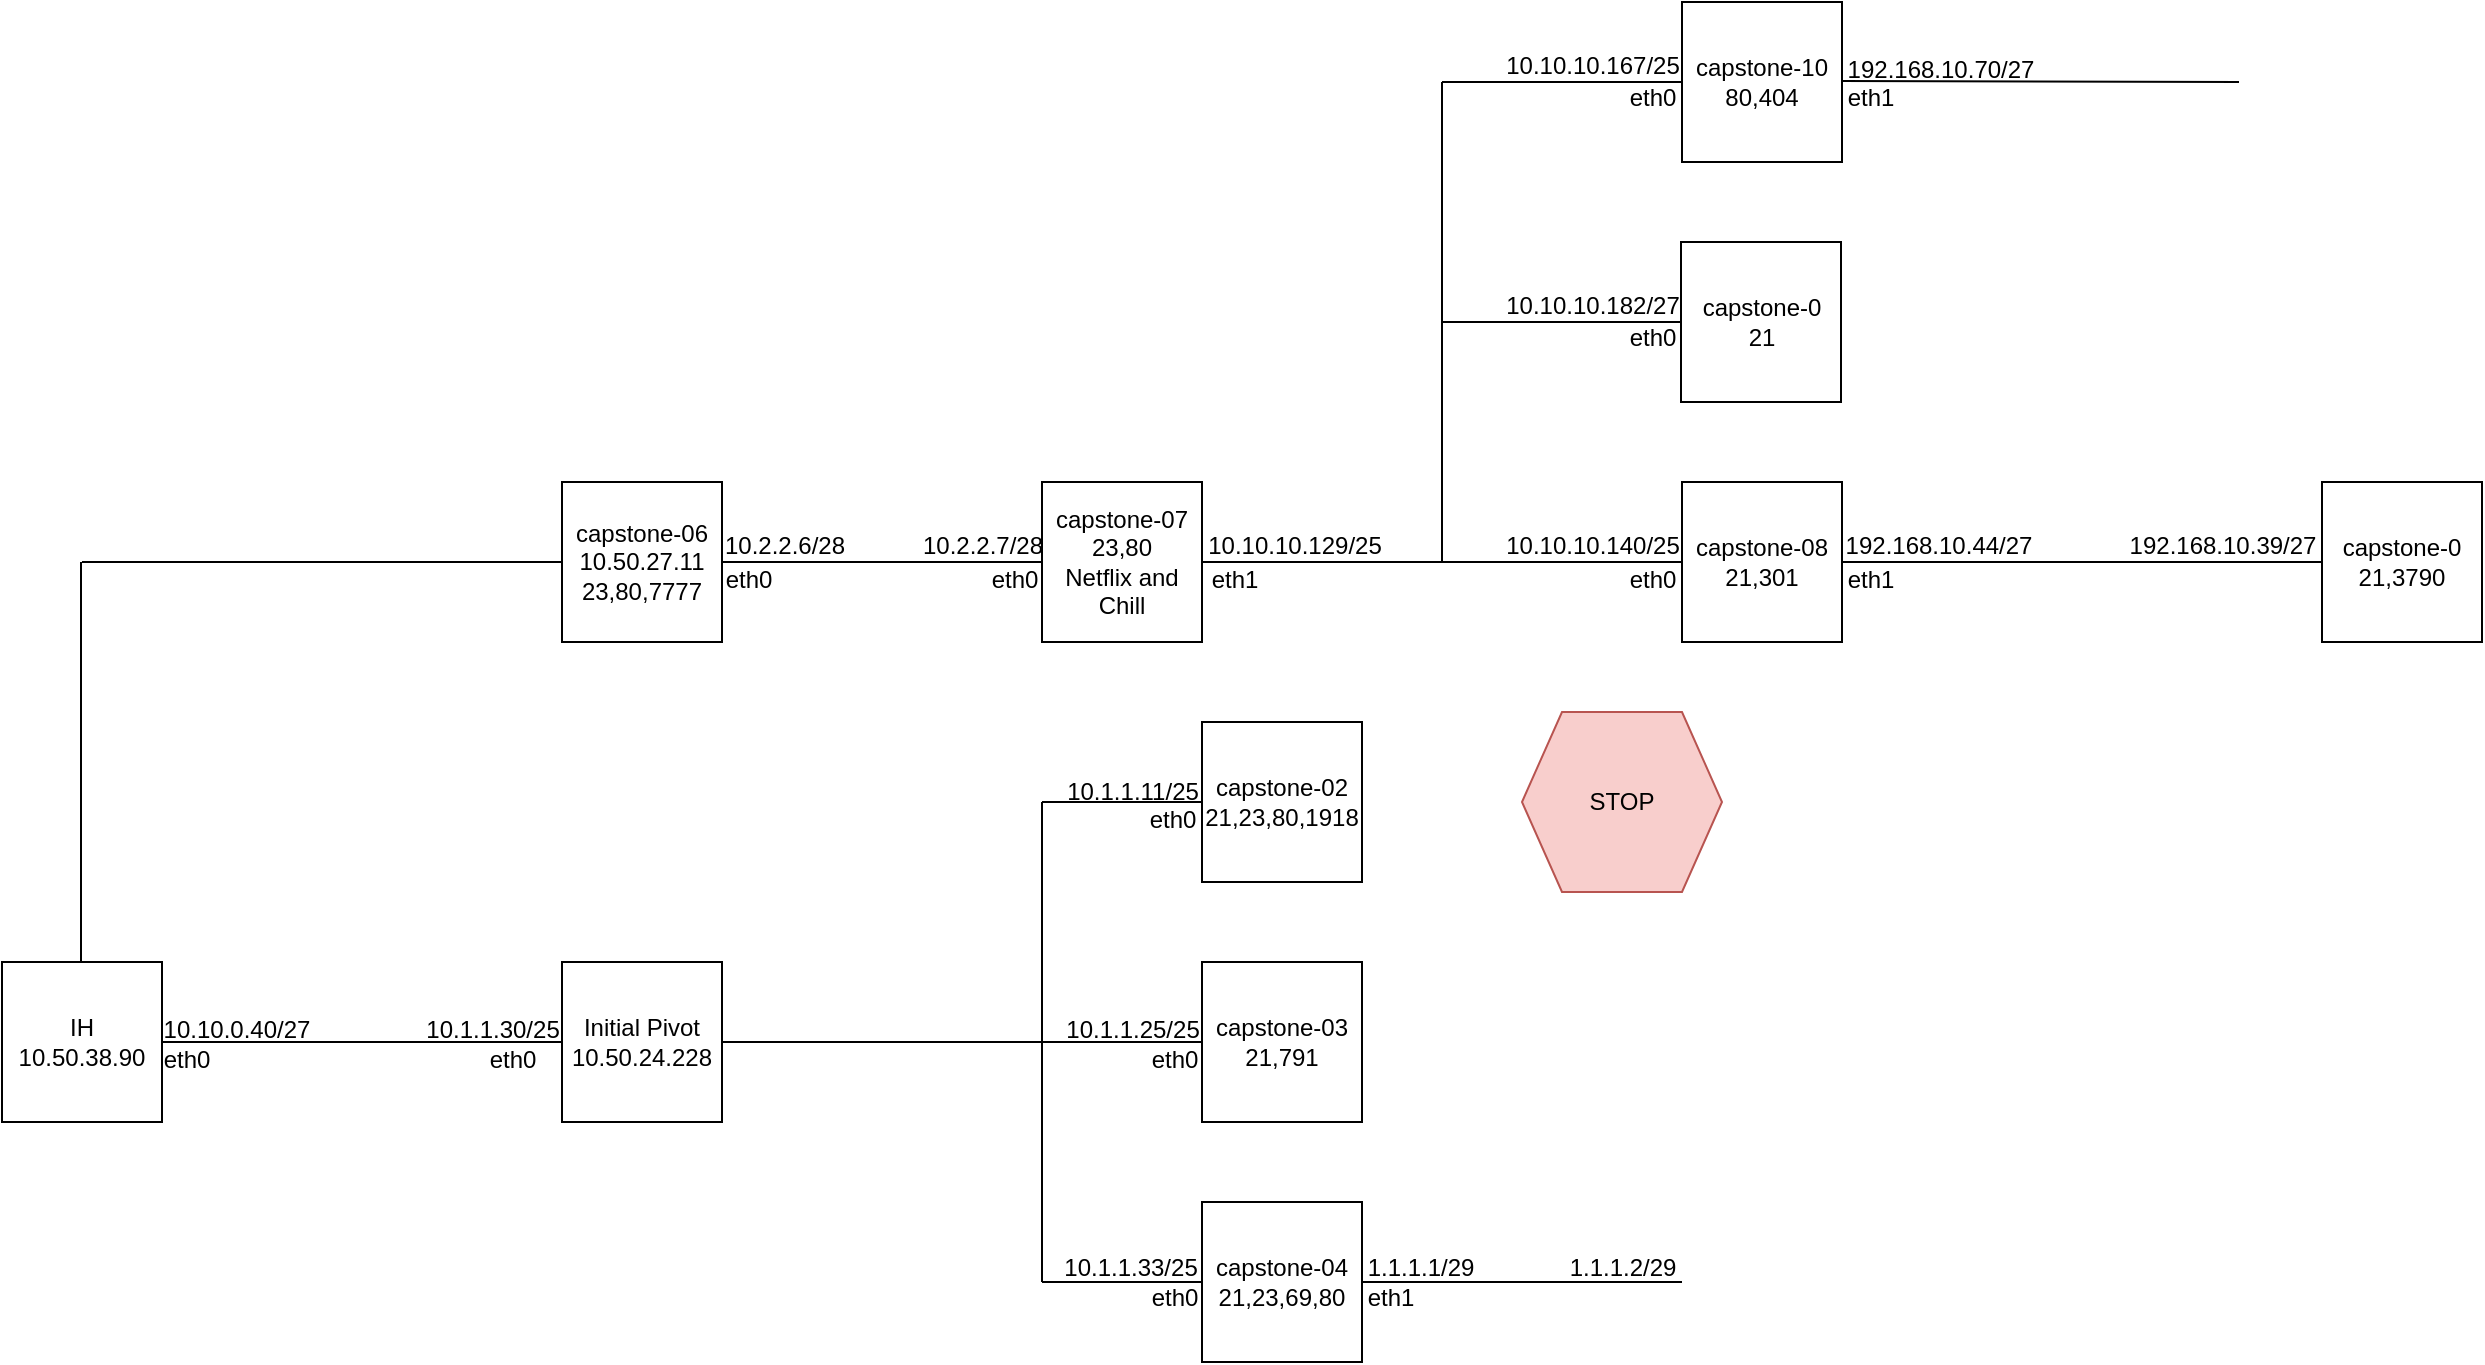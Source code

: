 <mxfile version="20.0.2" type="github">
  <diagram id="9iPvs14uS1EhfAJtTvNM" name="Page-1">
    <mxGraphModel dx="694" dy="1172" grid="1" gridSize="10" guides="1" tooltips="1" connect="1" arrows="1" fold="1" page="0" pageScale="1" pageWidth="850" pageHeight="1100" math="0" shadow="0">
      <root>
        <mxCell id="0" />
        <mxCell id="1" parent="0" />
        <mxCell id="XnRajPawo_5PjmVeQMUp-1" value="IH&lt;br&gt;10.50.38.90" style="whiteSpace=wrap;html=1;aspect=fixed;" vertex="1" parent="1">
          <mxGeometry x="120" y="320" width="80" height="80" as="geometry" />
        </mxCell>
        <mxCell id="XnRajPawo_5PjmVeQMUp-2" value="Initial Pivot&lt;br&gt;10.50.24.228" style="whiteSpace=wrap;html=1;aspect=fixed;" vertex="1" parent="1">
          <mxGeometry x="400" y="320" width="80" height="80" as="geometry" />
        </mxCell>
        <mxCell id="XnRajPawo_5PjmVeQMUp-3" value="" style="endArrow=none;html=1;rounded=0;exitX=1;exitY=0.5;exitDx=0;exitDy=0;entryX=0;entryY=0.5;entryDx=0;entryDy=0;" edge="1" parent="1" source="XnRajPawo_5PjmVeQMUp-1" target="XnRajPawo_5PjmVeQMUp-2">
          <mxGeometry width="50" height="50" relative="1" as="geometry">
            <mxPoint x="250" y="330" as="sourcePoint" />
            <mxPoint x="300" y="280" as="targetPoint" />
          </mxGeometry>
        </mxCell>
        <mxCell id="XnRajPawo_5PjmVeQMUp-4" value="10.10.0.40/27" style="text;html=1;align=center;verticalAlign=middle;resizable=0;points=[];autosize=1;strokeColor=none;fillColor=none;" vertex="1" parent="1">
          <mxGeometry x="187" y="339" width="100" height="30" as="geometry" />
        </mxCell>
        <mxCell id="XnRajPawo_5PjmVeQMUp-5" value="eth0" style="text;html=1;align=center;verticalAlign=middle;resizable=0;points=[];autosize=1;strokeColor=none;fillColor=none;" vertex="1" parent="1">
          <mxGeometry x="187" y="354" width="50" height="30" as="geometry" />
        </mxCell>
        <mxCell id="XnRajPawo_5PjmVeQMUp-7" value="10.1.1.30/25" style="text;html=1;align=center;verticalAlign=middle;resizable=0;points=[];autosize=1;strokeColor=none;fillColor=none;" vertex="1" parent="1">
          <mxGeometry x="320" y="339" width="90" height="30" as="geometry" />
        </mxCell>
        <mxCell id="XnRajPawo_5PjmVeQMUp-8" value="eth0" style="text;html=1;align=center;verticalAlign=middle;resizable=0;points=[];autosize=1;strokeColor=none;fillColor=none;" vertex="1" parent="1">
          <mxGeometry x="350" y="354" width="50" height="30" as="geometry" />
        </mxCell>
        <mxCell id="XnRajPawo_5PjmVeQMUp-18" value="" style="endArrow=none;html=1;rounded=0;entryX=0;entryY=0.5;entryDx=0;entryDy=0;" edge="1" parent="1" target="XnRajPawo_5PjmVeQMUp-63">
          <mxGeometry width="50" height="50" relative="1" as="geometry">
            <mxPoint x="480" y="360" as="sourcePoint" />
            <mxPoint x="640" y="360" as="targetPoint" />
          </mxGeometry>
        </mxCell>
        <mxCell id="XnRajPawo_5PjmVeQMUp-62" value="capstone-02&lt;br&gt;21,23,80,1918" style="whiteSpace=wrap;html=1;aspect=fixed;" vertex="1" parent="1">
          <mxGeometry x="720" y="200" width="80" height="80" as="geometry" />
        </mxCell>
        <mxCell id="XnRajPawo_5PjmVeQMUp-63" value="capstone-03&lt;br&gt;21,791" style="whiteSpace=wrap;html=1;aspect=fixed;" vertex="1" parent="1">
          <mxGeometry x="720" y="320" width="80" height="80" as="geometry" />
        </mxCell>
        <mxCell id="XnRajPawo_5PjmVeQMUp-64" value="capstone-04&lt;br&gt;21,23,69,80" style="whiteSpace=wrap;html=1;aspect=fixed;" vertex="1" parent="1">
          <mxGeometry x="720" y="440" width="80" height="80" as="geometry" />
        </mxCell>
        <mxCell id="XnRajPawo_5PjmVeQMUp-65" value="" style="endArrow=none;html=1;rounded=0;" edge="1" parent="1">
          <mxGeometry width="50" height="50" relative="1" as="geometry">
            <mxPoint x="640" y="240" as="sourcePoint" />
            <mxPoint x="720" y="240" as="targetPoint" />
          </mxGeometry>
        </mxCell>
        <mxCell id="XnRajPawo_5PjmVeQMUp-66" value="" style="endArrow=none;html=1;rounded=0;" edge="1" parent="1">
          <mxGeometry width="50" height="50" relative="1" as="geometry">
            <mxPoint x="640" y="480" as="sourcePoint" />
            <mxPoint x="720" y="480" as="targetPoint" />
          </mxGeometry>
        </mxCell>
        <mxCell id="XnRajPawo_5PjmVeQMUp-67" value="" style="endArrow=none;html=1;rounded=0;" edge="1" parent="1">
          <mxGeometry width="50" height="50" relative="1" as="geometry">
            <mxPoint x="640" y="480" as="sourcePoint" />
            <mxPoint x="640" y="240" as="targetPoint" />
          </mxGeometry>
        </mxCell>
        <mxCell id="XnRajPawo_5PjmVeQMUp-68" value="STOP" style="shape=hexagon;perimeter=hexagonPerimeter2;whiteSpace=wrap;html=1;fixedSize=1;fillColor=#f8cecc;strokeColor=#b85450;" vertex="1" parent="1">
          <mxGeometry x="880" y="195" width="100" height="90" as="geometry" />
        </mxCell>
        <mxCell id="XnRajPawo_5PjmVeQMUp-70" value="10.1.1.11/25" style="text;html=1;align=center;verticalAlign=middle;resizable=0;points=[];autosize=1;strokeColor=none;fillColor=none;" vertex="1" parent="1">
          <mxGeometry x="640" y="220" width="90" height="30" as="geometry" />
        </mxCell>
        <mxCell id="XnRajPawo_5PjmVeQMUp-71" value="eth0" style="text;html=1;align=center;verticalAlign=middle;resizable=0;points=[];autosize=1;strokeColor=none;fillColor=none;" vertex="1" parent="1">
          <mxGeometry x="680" y="234" width="50" height="30" as="geometry" />
        </mxCell>
        <mxCell id="XnRajPawo_5PjmVeQMUp-72" value="eth0" style="text;html=1;align=center;verticalAlign=middle;resizable=0;points=[];autosize=1;strokeColor=none;fillColor=none;" vertex="1" parent="1">
          <mxGeometry x="681" y="354" width="50" height="30" as="geometry" />
        </mxCell>
        <mxCell id="XnRajPawo_5PjmVeQMUp-73" value="eth0" style="text;html=1;align=center;verticalAlign=middle;resizable=0;points=[];autosize=1;strokeColor=none;fillColor=none;" vertex="1" parent="1">
          <mxGeometry x="681" y="473" width="50" height="30" as="geometry" />
        </mxCell>
        <mxCell id="XnRajPawo_5PjmVeQMUp-74" value="10.1.1.25/25" style="text;html=1;align=center;verticalAlign=middle;resizable=0;points=[];autosize=1;strokeColor=none;fillColor=none;" vertex="1" parent="1">
          <mxGeometry x="640" y="339" width="90" height="30" as="geometry" />
        </mxCell>
        <mxCell id="XnRajPawo_5PjmVeQMUp-75" value="10.1.1.33/25" style="text;html=1;align=center;verticalAlign=middle;resizable=0;points=[];autosize=1;strokeColor=none;fillColor=none;" vertex="1" parent="1">
          <mxGeometry x="639" y="458" width="90" height="30" as="geometry" />
        </mxCell>
        <mxCell id="XnRajPawo_5PjmVeQMUp-76" value="" style="endArrow=none;html=1;rounded=0;" edge="1" parent="1">
          <mxGeometry width="50" height="50" relative="1" as="geometry">
            <mxPoint x="800" y="480" as="sourcePoint" />
            <mxPoint x="960" y="480" as="targetPoint" />
          </mxGeometry>
        </mxCell>
        <mxCell id="XnRajPawo_5PjmVeQMUp-77" value="1.1.1.1/29" style="text;html=1;align=center;verticalAlign=middle;resizable=0;points=[];autosize=1;strokeColor=none;fillColor=none;" vertex="1" parent="1">
          <mxGeometry x="789" y="458" width="80" height="30" as="geometry" />
        </mxCell>
        <mxCell id="XnRajPawo_5PjmVeQMUp-78" value="eth1" style="text;html=1;align=center;verticalAlign=middle;resizable=0;points=[];autosize=1;strokeColor=none;fillColor=none;" vertex="1" parent="1">
          <mxGeometry x="789" y="473" width="50" height="30" as="geometry" />
        </mxCell>
        <mxCell id="XnRajPawo_5PjmVeQMUp-79" value="1.1.1.2/29" style="text;html=1;align=center;verticalAlign=middle;resizable=0;points=[];autosize=1;strokeColor=none;fillColor=none;" vertex="1" parent="1">
          <mxGeometry x="890" y="458" width="80" height="30" as="geometry" />
        </mxCell>
        <mxCell id="XnRajPawo_5PjmVeQMUp-80" value="capstone-06&lt;br&gt;&lt;span style=&quot;&quot;&gt;10.50.27.11&lt;/span&gt;&lt;br&gt;23,80,7777" style="whiteSpace=wrap;html=1;aspect=fixed;" vertex="1" parent="1">
          <mxGeometry x="400" y="80" width="80" height="80" as="geometry" />
        </mxCell>
        <mxCell id="XnRajPawo_5PjmVeQMUp-82" value="eth0" style="text;html=1;align=center;verticalAlign=middle;resizable=0;points=[];autosize=1;strokeColor=none;fillColor=none;" vertex="1" parent="1">
          <mxGeometry x="468" y="114" width="50" height="30" as="geometry" />
        </mxCell>
        <mxCell id="XnRajPawo_5PjmVeQMUp-83" value="10.2.2.6/28" style="text;html=1;align=center;verticalAlign=middle;resizable=0;points=[];autosize=1;strokeColor=none;fillColor=none;" vertex="1" parent="1">
          <mxGeometry x="471" y="97" width="80" height="30" as="geometry" />
        </mxCell>
        <mxCell id="XnRajPawo_5PjmVeQMUp-84" value="" style="endArrow=none;html=1;rounded=0;" edge="1" parent="1">
          <mxGeometry width="50" height="50" relative="1" as="geometry">
            <mxPoint x="159.5" y="320" as="sourcePoint" />
            <mxPoint x="159.5" y="120" as="targetPoint" />
          </mxGeometry>
        </mxCell>
        <mxCell id="XnRajPawo_5PjmVeQMUp-85" value="" style="endArrow=none;html=1;rounded=0;entryX=0;entryY=0.5;entryDx=0;entryDy=0;" edge="1" parent="1" target="XnRajPawo_5PjmVeQMUp-80">
          <mxGeometry width="50" height="50" relative="1" as="geometry">
            <mxPoint x="160" y="120" as="sourcePoint" />
            <mxPoint x="390" y="120" as="targetPoint" />
          </mxGeometry>
        </mxCell>
        <mxCell id="XnRajPawo_5PjmVeQMUp-86" value="" style="endArrow=none;html=1;rounded=0;" edge="1" parent="1">
          <mxGeometry width="50" height="50" relative="1" as="geometry">
            <mxPoint x="480" y="120" as="sourcePoint" />
            <mxPoint x="640" y="120" as="targetPoint" />
          </mxGeometry>
        </mxCell>
        <mxCell id="XnRajPawo_5PjmVeQMUp-87" value="capstone-07&lt;br&gt;23,80&lt;br&gt;Netflix and Chill" style="whiteSpace=wrap;html=1;aspect=fixed;" vertex="1" parent="1">
          <mxGeometry x="640" y="80" width="80" height="80" as="geometry" />
        </mxCell>
        <mxCell id="XnRajPawo_5PjmVeQMUp-88" value="10.2.2.7/28" style="text;html=1;align=center;verticalAlign=middle;resizable=0;points=[];autosize=1;strokeColor=none;fillColor=none;" vertex="1" parent="1">
          <mxGeometry x="570" y="97" width="80" height="30" as="geometry" />
        </mxCell>
        <mxCell id="XnRajPawo_5PjmVeQMUp-89" value="eth0" style="text;html=1;align=center;verticalAlign=middle;resizable=0;points=[];autosize=1;strokeColor=none;fillColor=none;" vertex="1" parent="1">
          <mxGeometry x="601" y="114" width="50" height="30" as="geometry" />
        </mxCell>
        <mxCell id="XnRajPawo_5PjmVeQMUp-90" value="" style="endArrow=none;html=1;rounded=0;entryX=0;entryY=0.5;entryDx=0;entryDy=0;" edge="1" parent="1" target="XnRajPawo_5PjmVeQMUp-95">
          <mxGeometry width="50" height="50" relative="1" as="geometry">
            <mxPoint x="720" y="120" as="sourcePoint" />
            <mxPoint x="880" y="120" as="targetPoint" />
          </mxGeometry>
        </mxCell>
        <mxCell id="XnRajPawo_5PjmVeQMUp-91" value="10.10.10.129/25" style="text;html=1;align=center;verticalAlign=middle;resizable=0;points=[];autosize=1;strokeColor=none;fillColor=none;" vertex="1" parent="1">
          <mxGeometry x="711" y="97" width="110" height="30" as="geometry" />
        </mxCell>
        <mxCell id="XnRajPawo_5PjmVeQMUp-92" value="eth1" style="text;html=1;align=center;verticalAlign=middle;resizable=0;points=[];autosize=1;strokeColor=none;fillColor=none;" vertex="1" parent="1">
          <mxGeometry x="711" y="114" width="50" height="30" as="geometry" />
        </mxCell>
        <mxCell id="XnRajPawo_5PjmVeQMUp-95" value="capstone-08&lt;br&gt;21,301" style="whiteSpace=wrap;html=1;aspect=fixed;" vertex="1" parent="1">
          <mxGeometry x="960" y="80" width="80" height="80" as="geometry" />
        </mxCell>
        <mxCell id="XnRajPawo_5PjmVeQMUp-96" value="10.10.10.140/25" style="text;html=1;align=center;verticalAlign=middle;resizable=0;points=[];autosize=1;strokeColor=none;fillColor=none;" vertex="1" parent="1">
          <mxGeometry x="860" y="97" width="110" height="30" as="geometry" />
        </mxCell>
        <mxCell id="XnRajPawo_5PjmVeQMUp-97" value="eth0" style="text;html=1;align=center;verticalAlign=middle;resizable=0;points=[];autosize=1;strokeColor=none;fillColor=none;" vertex="1" parent="1">
          <mxGeometry x="920" y="114" width="50" height="30" as="geometry" />
        </mxCell>
        <mxCell id="XnRajPawo_5PjmVeQMUp-98" value="eth1" style="text;html=1;align=center;verticalAlign=middle;resizable=0;points=[];autosize=1;strokeColor=none;fillColor=none;" vertex="1" parent="1">
          <mxGeometry x="1029" y="114" width="50" height="30" as="geometry" />
        </mxCell>
        <mxCell id="XnRajPawo_5PjmVeQMUp-100" value="" style="endArrow=none;html=1;rounded=0;" edge="1" parent="1">
          <mxGeometry width="50" height="50" relative="1" as="geometry">
            <mxPoint x="1040" y="120" as="sourcePoint" />
            <mxPoint x="1280" y="120" as="targetPoint" />
          </mxGeometry>
        </mxCell>
        <mxCell id="XnRajPawo_5PjmVeQMUp-101" value="192.168.10.44/27" style="text;html=1;align=center;verticalAlign=middle;resizable=0;points=[];autosize=1;strokeColor=none;fillColor=none;" vertex="1" parent="1">
          <mxGeometry x="1028" y="97" width="120" height="30" as="geometry" />
        </mxCell>
        <mxCell id="XnRajPawo_5PjmVeQMUp-102" value="192.168.10.39/27" style="text;html=1;align=center;verticalAlign=middle;resizable=0;points=[];autosize=1;strokeColor=none;fillColor=none;" vertex="1" parent="1">
          <mxGeometry x="1170" y="97" width="120" height="30" as="geometry" />
        </mxCell>
        <mxCell id="XnRajPawo_5PjmVeQMUp-103" value="capstone-0&lt;br&gt;21,3790" style="whiteSpace=wrap;html=1;aspect=fixed;" vertex="1" parent="1">
          <mxGeometry x="1280" y="80" width="80" height="80" as="geometry" />
        </mxCell>
        <mxCell id="XnRajPawo_5PjmVeQMUp-104" value="capstone-0&lt;br&gt;21" style="whiteSpace=wrap;html=1;aspect=fixed;" vertex="1" parent="1">
          <mxGeometry x="959.5" y="-40" width="80" height="80" as="geometry" />
        </mxCell>
        <mxCell id="XnRajPawo_5PjmVeQMUp-105" value="10.10.10.182/27" style="text;html=1;align=center;verticalAlign=middle;resizable=0;points=[];autosize=1;strokeColor=none;fillColor=none;" vertex="1" parent="1">
          <mxGeometry x="860" y="-23" width="110" height="30" as="geometry" />
        </mxCell>
        <mxCell id="XnRajPawo_5PjmVeQMUp-106" value="" style="endArrow=none;html=1;rounded=0;" edge="1" parent="1">
          <mxGeometry width="50" height="50" relative="1" as="geometry">
            <mxPoint x="840" y="120" as="sourcePoint" />
            <mxPoint x="840" y="-120" as="targetPoint" />
          </mxGeometry>
        </mxCell>
        <mxCell id="XnRajPawo_5PjmVeQMUp-107" value="" style="endArrow=none;html=1;rounded=0;entryX=0;entryY=0.5;entryDx=0;entryDy=0;" edge="1" parent="1" target="XnRajPawo_5PjmVeQMUp-104">
          <mxGeometry width="50" height="50" relative="1" as="geometry">
            <mxPoint x="840" as="sourcePoint" />
            <mxPoint x="940" y="30" as="targetPoint" />
          </mxGeometry>
        </mxCell>
        <mxCell id="XnRajPawo_5PjmVeQMUp-108" value="eth0" style="text;html=1;align=center;verticalAlign=middle;resizable=0;points=[];autosize=1;strokeColor=none;fillColor=none;" vertex="1" parent="1">
          <mxGeometry x="920" y="-7" width="50" height="30" as="geometry" />
        </mxCell>
        <mxCell id="XnRajPawo_5PjmVeQMUp-109" value="capstone-10&lt;br&gt;80,404" style="whiteSpace=wrap;html=1;aspect=fixed;" vertex="1" parent="1">
          <mxGeometry x="960" y="-160" width="80" height="80" as="geometry" />
        </mxCell>
        <mxCell id="XnRajPawo_5PjmVeQMUp-110" value="10.10.10.167/25" style="text;html=1;align=center;verticalAlign=middle;resizable=0;points=[];autosize=1;strokeColor=none;fillColor=none;" vertex="1" parent="1">
          <mxGeometry x="860" y="-143" width="110" height="30" as="geometry" />
        </mxCell>
        <mxCell id="XnRajPawo_5PjmVeQMUp-111" value="" style="endArrow=none;html=1;rounded=0;entryX=0;entryY=0.5;entryDx=0;entryDy=0;" edge="1" parent="1">
          <mxGeometry width="50" height="50" relative="1" as="geometry">
            <mxPoint x="840" y="-120" as="sourcePoint" />
            <mxPoint x="959.5" y="-120" as="targetPoint" />
          </mxGeometry>
        </mxCell>
        <mxCell id="XnRajPawo_5PjmVeQMUp-112" value="eth0" style="text;html=1;align=center;verticalAlign=middle;resizable=0;points=[];autosize=1;strokeColor=none;fillColor=none;" vertex="1" parent="1">
          <mxGeometry x="920" y="-127" width="50" height="30" as="geometry" />
        </mxCell>
        <mxCell id="XnRajPawo_5PjmVeQMUp-113" value="192.168.10.70/27" style="text;html=1;align=center;verticalAlign=middle;resizable=0;points=[];autosize=1;strokeColor=none;fillColor=none;" vertex="1" parent="1">
          <mxGeometry x="1029" y="-141" width="120" height="30" as="geometry" />
        </mxCell>
        <mxCell id="XnRajPawo_5PjmVeQMUp-114" value="eth1" style="text;html=1;align=center;verticalAlign=middle;resizable=0;points=[];autosize=1;strokeColor=none;fillColor=none;" vertex="1" parent="1">
          <mxGeometry x="1029" y="-127" width="50" height="30" as="geometry" />
        </mxCell>
        <mxCell id="XnRajPawo_5PjmVeQMUp-116" value="" style="endArrow=none;html=1;rounded=0;" edge="1" parent="1">
          <mxGeometry width="50" height="50" relative="1" as="geometry">
            <mxPoint x="1039.5" y="-120.5" as="sourcePoint" />
            <mxPoint x="1238.5" y="-120" as="targetPoint" />
          </mxGeometry>
        </mxCell>
      </root>
    </mxGraphModel>
  </diagram>
</mxfile>
